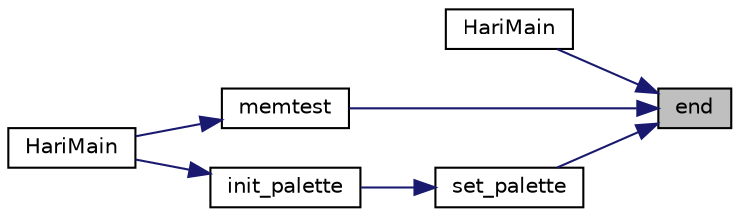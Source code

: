 digraph "end"
{
 // LATEX_PDF_SIZE
  edge [fontname="Helvetica",fontsize="10",labelfontname="Helvetica",labelfontsize="10"];
  node [fontname="Helvetica",fontsize="10",shape=record];
  rankdir="RL";
  Node1 [label="end",height=0.2,width=0.4,color="black", fillcolor="grey75", style="filled", fontcolor="black",tooltip=" "];
  Node1 -> Node2 [dir="back",color="midnightblue",fontsize="10",style="solid"];
  Node2 [label="HariMain",height=0.2,width=0.4,color="black", fillcolor="white", style="filled",URL="$mmlplay_8c.html#a3bfd04b86eb41bd7301c75a3df6a89e0",tooltip=" "];
  Node1 -> Node3 [dir="back",color="midnightblue",fontsize="10",style="solid"];
  Node3 [label="memtest",height=0.2,width=0.4,color="black", fillcolor="white", style="filled",URL="$memory_8c.html#a457da672ff618c99ae94b1227d45119b",tooltip=" "];
  Node3 -> Node4 [dir="back",color="midnightblue",fontsize="10",style="solid"];
  Node4 [label="HariMain",height=0.2,width=0.4,color="black", fillcolor="white", style="filled",URL="$bootpack_8c.html#a3bfd04b86eb41bd7301c75a3df6a89e0",tooltip=" "];
  Node1 -> Node5 [dir="back",color="midnightblue",fontsize="10",style="solid"];
  Node5 [label="set_palette",height=0.2,width=0.4,color="black", fillcolor="white", style="filled",URL="$graphic_8c.html#a78bbb55ac088109aba6d34f9ffc0523a",tooltip=" "];
  Node5 -> Node6 [dir="back",color="midnightblue",fontsize="10",style="solid"];
  Node6 [label="init_palette",height=0.2,width=0.4,color="black", fillcolor="white", style="filled",URL="$graphic_8c.html#a42a564ae1340c89e85f7ef58c6f8e46e",tooltip=" "];
  Node6 -> Node4 [dir="back",color="midnightblue",fontsize="10",style="solid"];
}
